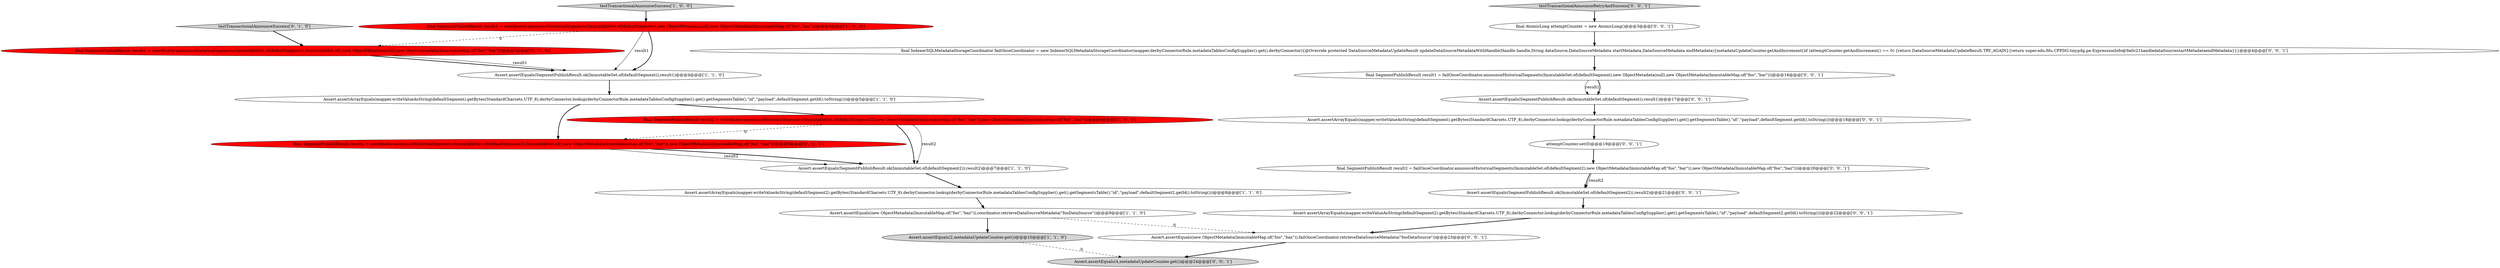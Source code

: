 digraph {
14 [style = filled, label = "final SegmentPublishResult result1 = failOnceCoordinator.announceHistoricalSegments(ImmutableSet.of(defaultSegment),new ObjectMetadata(null),new ObjectMetadata(ImmutableMap.of(\"foo\",\"bar\")))@@@16@@@['0', '0', '1']", fillcolor = white, shape = ellipse image = "AAA0AAABBB3BBB"];
22 [style = filled, label = "testTransactionalAnnounceRetryAndSuccess['0', '0', '1']", fillcolor = lightgray, shape = diamond image = "AAA0AAABBB3BBB"];
7 [style = filled, label = "Assert.assertArrayEquals(mapper.writeValueAsString(defaultSegment2).getBytes(StandardCharsets.UTF_8),derbyConnector.lookup(derbyConnectorRule.metadataTablesConfigSupplier().get().getSegmentsTable(),\"id\",\"payload\",defaultSegment2.getId().toString()))@@@8@@@['1', '1', '0']", fillcolor = white, shape = ellipse image = "AAA0AAABBB1BBB"];
19 [style = filled, label = "Assert.assertEquals(new ObjectMetadata(ImmutableMap.of(\"foo\",\"baz\")),failOnceCoordinator.retrieveDataSourceMetadata(\"fooDataSource\"))@@@23@@@['0', '0', '1']", fillcolor = white, shape = ellipse image = "AAA0AAABBB3BBB"];
12 [style = filled, label = "Assert.assertEquals(SegmentPublishResult.ok(ImmutableSet.of(defaultSegment)),result1)@@@17@@@['0', '0', '1']", fillcolor = white, shape = ellipse image = "AAA0AAABBB3BBB"];
16 [style = filled, label = "final SegmentPublishResult result2 = failOnceCoordinator.announceHistoricalSegments(ImmutableSet.of(defaultSegment2),new ObjectMetadata(ImmutableMap.of(\"foo\",\"bar\")),new ObjectMetadata(ImmutableMap.of(\"foo\",\"baz\")))@@@20@@@['0', '0', '1']", fillcolor = white, shape = ellipse image = "AAA0AAABBB3BBB"];
18 [style = filled, label = "final IndexerSQLMetadataStorageCoordinator failOnceCoordinator = new IndexerSQLMetadataStorageCoordinator(mapper,derbyConnectorRule.metadataTablesConfigSupplier().get(),derbyConnector){@Override protected DataSourceMetadataUpdateResult updateDataSourceMetadataWithHandle(Handle handle,String dataSource,DataSourceMetadata startMetadata,DataSourceMetadata endMetadata){metadataUpdateCounter.getAndIncrement()if (attemptCounter.getAndIncrement() == 0) {return DataSourceMetadataUpdateResult.TRY_AGAIN}{return super.edu.fdu.CPPDG.tinypdg.pe.ExpressionInfo@9a0c21handledataSourcestartMetadataendMetadata}}}@@@4@@@['0', '0', '1']", fillcolor = white, shape = ellipse image = "AAA0AAABBB3BBB"];
1 [style = filled, label = "Assert.assertEquals(SegmentPublishResult.ok(ImmutableSet.of(defaultSegment2)),result2)@@@7@@@['1', '1', '0']", fillcolor = white, shape = ellipse image = "AAA0AAABBB1BBB"];
17 [style = filled, label = "final AtomicLong attemptCounter = new AtomicLong()@@@3@@@['0', '0', '1']", fillcolor = white, shape = ellipse image = "AAA0AAABBB3BBB"];
9 [style = filled, label = "final SegmentPublishResult result2 = coordinator.announceHistoricalSegments(ImmutableSet.of(defaultSegment2),ImmutableSet.of(),new ObjectMetadata(ImmutableMap.of(\"foo\",\"bar\")),new ObjectMetadata(ImmutableMap.of(\"foo\",\"baz\")))@@@6@@@['0', '1', '0']", fillcolor = red, shape = ellipse image = "AAA1AAABBB2BBB"];
4 [style = filled, label = "final SegmentPublishResult result2 = coordinator.announceHistoricalSegments(ImmutableSet.of(defaultSegment2),new ObjectMetadata(ImmutableMap.of(\"foo\",\"bar\")),new ObjectMetadata(ImmutableMap.of(\"foo\",\"baz\")))@@@6@@@['1', '0', '0']", fillcolor = red, shape = ellipse image = "AAA1AAABBB1BBB"];
3 [style = filled, label = "Assert.assertEquals(SegmentPublishResult.ok(ImmutableSet.of(defaultSegment)),result1)@@@4@@@['1', '1', '0']", fillcolor = white, shape = ellipse image = "AAA0AAABBB1BBB"];
2 [style = filled, label = "Assert.assertEquals(new ObjectMetadata(ImmutableMap.of(\"foo\",\"baz\")),coordinator.retrieveDataSourceMetadata(\"fooDataSource\"))@@@9@@@['1', '1', '0']", fillcolor = white, shape = ellipse image = "AAA0AAABBB1BBB"];
0 [style = filled, label = "testTransactionalAnnounceSuccess['1', '0', '0']", fillcolor = lightgray, shape = diamond image = "AAA0AAABBB1BBB"];
21 [style = filled, label = "Assert.assertEquals(4,metadataUpdateCounter.get())@@@24@@@['0', '0', '1']", fillcolor = lightgray, shape = ellipse image = "AAA0AAABBB3BBB"];
13 [style = filled, label = "attemptCounter.set(0)@@@19@@@['0', '0', '1']", fillcolor = white, shape = ellipse image = "AAA0AAABBB3BBB"];
5 [style = filled, label = "final SegmentPublishResult result1 = coordinator.announceHistoricalSegments(ImmutableSet.of(defaultSegment),new ObjectMetadata(null),new ObjectMetadata(ImmutableMap.of(\"foo\",\"bar\")))@@@3@@@['1', '0', '0']", fillcolor = red, shape = ellipse image = "AAA1AAABBB1BBB"];
10 [style = filled, label = "testTransactionalAnnounceSuccess['0', '1', '0']", fillcolor = lightgray, shape = diamond image = "AAA0AAABBB2BBB"];
8 [style = filled, label = "Assert.assertEquals(2,metadataUpdateCounter.get())@@@10@@@['1', '1', '0']", fillcolor = lightgray, shape = ellipse image = "AAA0AAABBB1BBB"];
15 [style = filled, label = "Assert.assertEquals(SegmentPublishResult.ok(ImmutableSet.of(defaultSegment2)),result2)@@@21@@@['0', '0', '1']", fillcolor = white, shape = ellipse image = "AAA0AAABBB3BBB"];
20 [style = filled, label = "Assert.assertArrayEquals(mapper.writeValueAsString(defaultSegment).getBytes(StandardCharsets.UTF_8),derbyConnector.lookup(derbyConnectorRule.metadataTablesConfigSupplier().get().getSegmentsTable(),\"id\",\"payload\",defaultSegment.getId().toString()))@@@18@@@['0', '0', '1']", fillcolor = white, shape = ellipse image = "AAA0AAABBB3BBB"];
6 [style = filled, label = "Assert.assertArrayEquals(mapper.writeValueAsString(defaultSegment).getBytes(StandardCharsets.UTF_8),derbyConnector.lookup(derbyConnectorRule.metadataTablesConfigSupplier().get().getSegmentsTable(),\"id\",\"payload\",defaultSegment.getId().toString()))@@@5@@@['1', '1', '0']", fillcolor = white, shape = ellipse image = "AAA0AAABBB1BBB"];
23 [style = filled, label = "Assert.assertArrayEquals(mapper.writeValueAsString(defaultSegment2).getBytes(StandardCharsets.UTF_8),derbyConnector.lookup(derbyConnectorRule.metadataTablesConfigSupplier().get().getSegmentsTable(),\"id\",\"payload\",defaultSegment2.getId().toString()))@@@22@@@['0', '0', '1']", fillcolor = white, shape = ellipse image = "AAA0AAABBB3BBB"];
11 [style = filled, label = "final SegmentPublishResult result1 = coordinator.announceHistoricalSegments(ImmutableSet.of(defaultSegment),ImmutableSet.of(),new ObjectMetadata(null),new ObjectMetadata(ImmutableMap.of(\"foo\",\"bar\")))@@@3@@@['0', '1', '0']", fillcolor = red, shape = ellipse image = "AAA1AAABBB2BBB"];
5->3 [style = bold, label=""];
16->15 [style = bold, label=""];
15->23 [style = bold, label=""];
2->19 [style = dashed, label="0"];
20->13 [style = bold, label=""];
16->15 [style = solid, label="result2"];
12->20 [style = bold, label=""];
3->6 [style = bold, label=""];
14->12 [style = solid, label="result1"];
8->21 [style = dashed, label="0"];
1->7 [style = bold, label=""];
13->16 [style = bold, label=""];
4->1 [style = solid, label="result2"];
6->4 [style = bold, label=""];
4->9 [style = dashed, label="0"];
5->11 [style = dashed, label="0"];
5->3 [style = solid, label="result1"];
11->3 [style = bold, label=""];
7->2 [style = bold, label=""];
23->19 [style = bold, label=""];
14->12 [style = bold, label=""];
9->1 [style = solid, label="result2"];
22->17 [style = bold, label=""];
11->3 [style = solid, label="result1"];
4->1 [style = bold, label=""];
6->9 [style = bold, label=""];
9->1 [style = bold, label=""];
18->14 [style = bold, label=""];
17->18 [style = bold, label=""];
2->8 [style = bold, label=""];
0->5 [style = bold, label=""];
10->11 [style = bold, label=""];
19->21 [style = bold, label=""];
}
